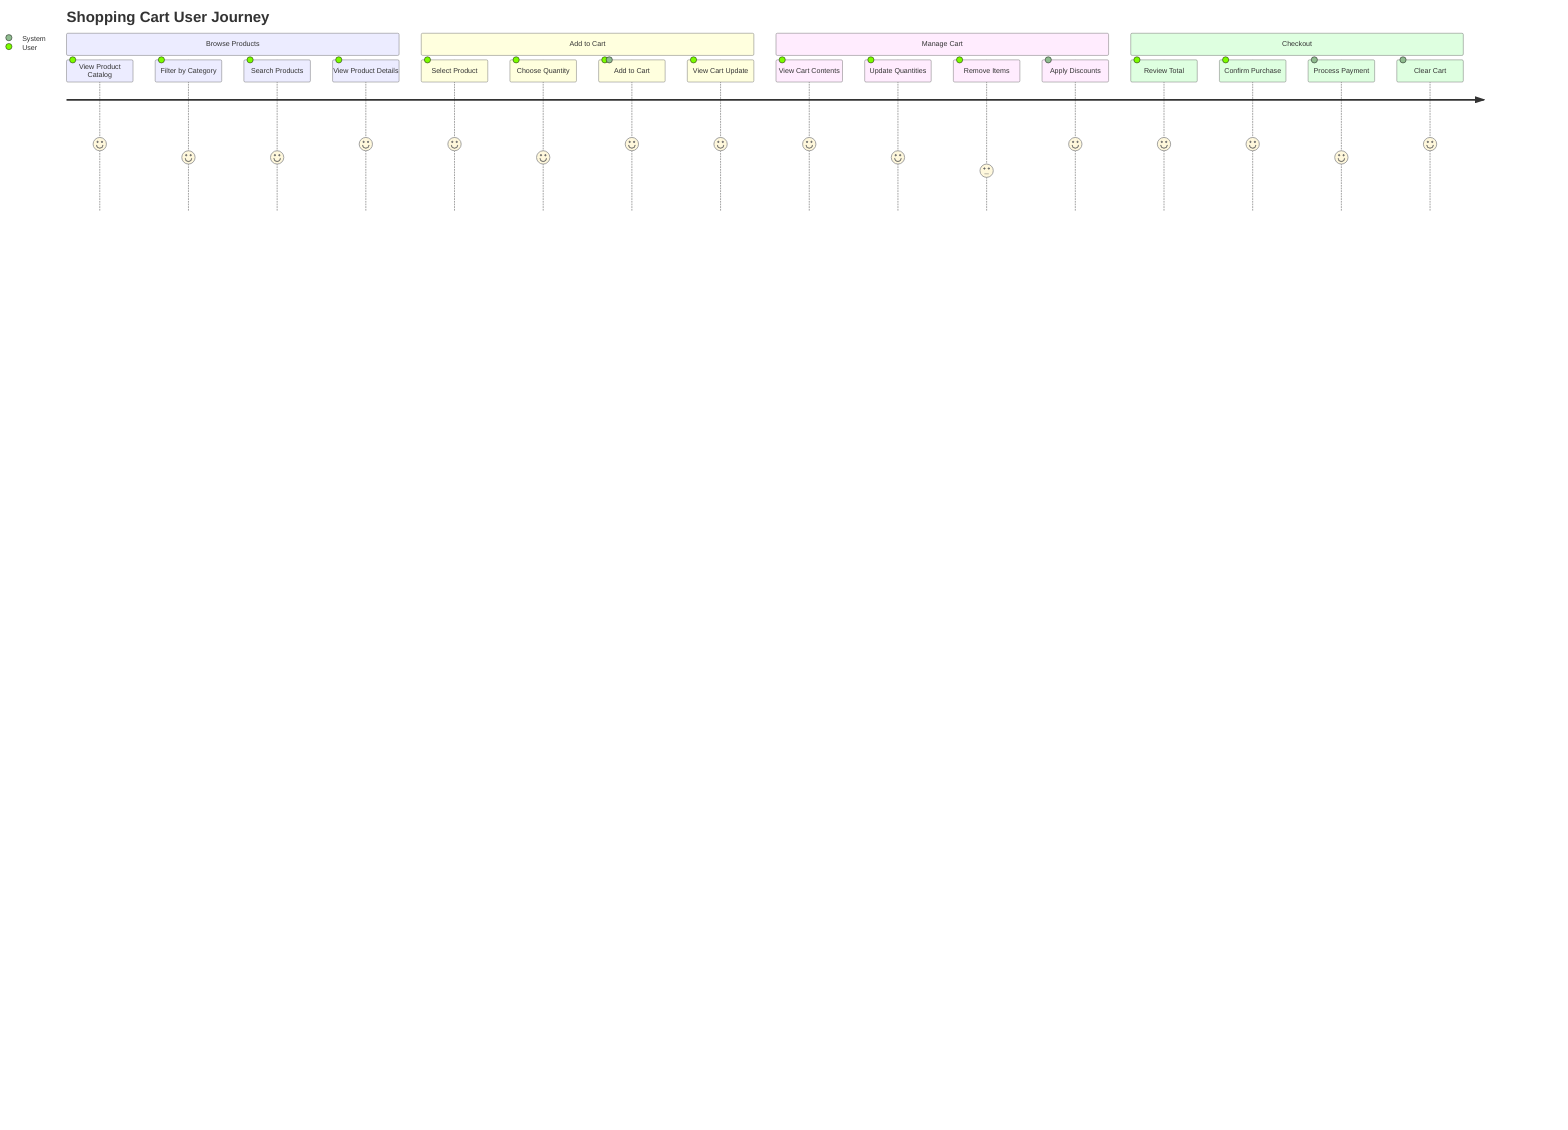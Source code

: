 %% Challenge 3: User Journey Flow
journey
    title Shopping Cart User Journey
    section Browse Products
      View Product Catalog: 5: User
      Filter by Category: 4: User
      Search Products: 4: User
      View Product Details: 5: User
    section Add to Cart
      Select Product: 5: User
      Choose Quantity: 4: User
      Add to Cart: 5: User, System
      View Cart Update: 5: User
    section Manage Cart
      View Cart Contents: 5: User
      Update Quantities: 4: User
      Remove Items: 3: User
      Apply Discounts: 5: System
    section Checkout
      Review Total: 5: User
      Confirm Purchase: 5: User
      Process Payment: 4: System
      Clear Cart: 5: System